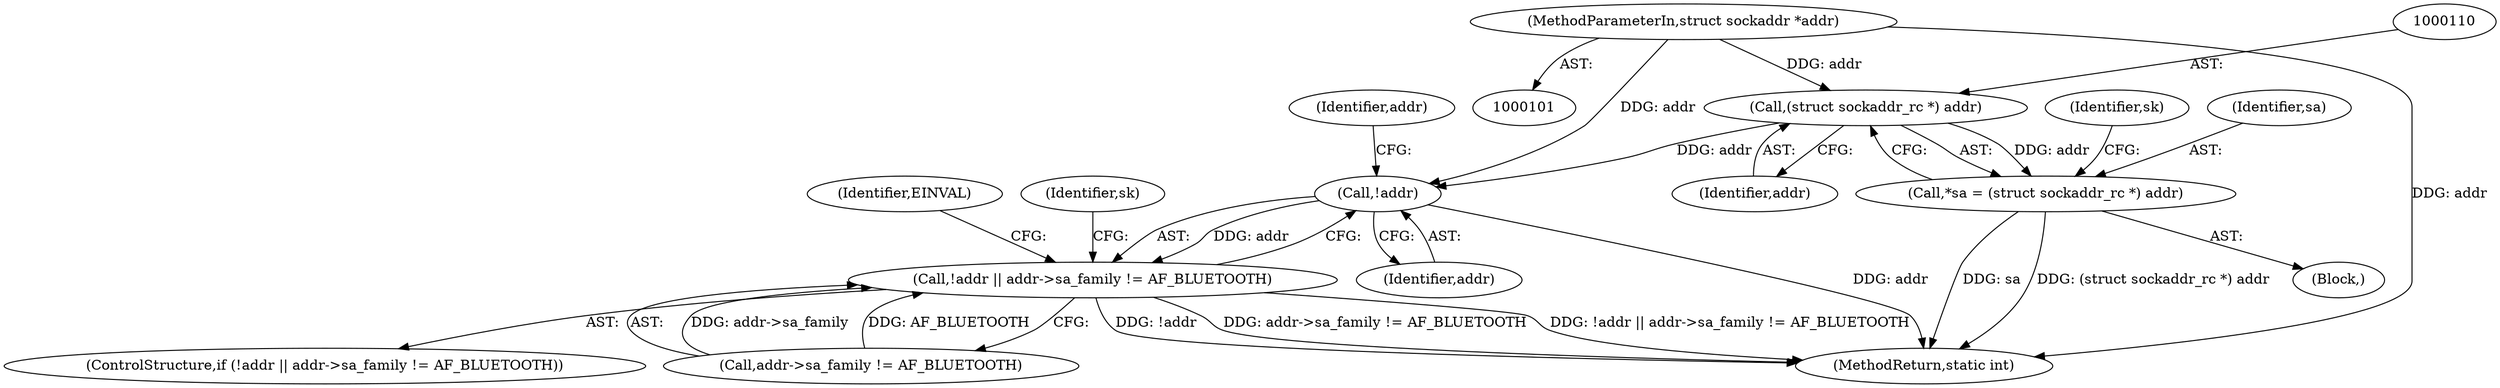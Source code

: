 digraph "0_linux_951b6a0717db97ce420547222647bcc40bf1eacd@pointer" {
"1000109" [label="(Call,(struct sockaddr_rc *) addr)"];
"1000103" [label="(MethodParameterIn,struct sockaddr *addr)"];
"1000107" [label="(Call,*sa = (struct sockaddr_rc *) addr)"];
"1000137" [label="(Call,!addr)"];
"1000136" [label="(Call,!addr || addr->sa_family != AF_BLUETOOTH)"];
"1000109" [label="(Call,(struct sockaddr_rc *) addr)"];
"1000225" [label="(MethodReturn,static int)"];
"1000107" [label="(Call,*sa = (struct sockaddr_rc *) addr)"];
"1000114" [label="(Identifier,sk)"];
"1000103" [label="(MethodParameterIn,struct sockaddr *addr)"];
"1000137" [label="(Call,!addr)"];
"1000135" [label="(ControlStructure,if (!addr || addr->sa_family != AF_BLUETOOTH))"];
"1000146" [label="(Identifier,EINVAL)"];
"1000111" [label="(Identifier,addr)"];
"1000105" [label="(Block,)"];
"1000139" [label="(Call,addr->sa_family != AF_BLUETOOTH)"];
"1000141" [label="(Identifier,addr)"];
"1000138" [label="(Identifier,addr)"];
"1000108" [label="(Identifier,sa)"];
"1000148" [label="(Identifier,sk)"];
"1000136" [label="(Call,!addr || addr->sa_family != AF_BLUETOOTH)"];
"1000109" -> "1000107"  [label="AST: "];
"1000109" -> "1000111"  [label="CFG: "];
"1000110" -> "1000109"  [label="AST: "];
"1000111" -> "1000109"  [label="AST: "];
"1000107" -> "1000109"  [label="CFG: "];
"1000109" -> "1000107"  [label="DDG: addr"];
"1000103" -> "1000109"  [label="DDG: addr"];
"1000109" -> "1000137"  [label="DDG: addr"];
"1000103" -> "1000101"  [label="AST: "];
"1000103" -> "1000225"  [label="DDG: addr"];
"1000103" -> "1000137"  [label="DDG: addr"];
"1000107" -> "1000105"  [label="AST: "];
"1000108" -> "1000107"  [label="AST: "];
"1000114" -> "1000107"  [label="CFG: "];
"1000107" -> "1000225"  [label="DDG: sa"];
"1000107" -> "1000225"  [label="DDG: (struct sockaddr_rc *) addr"];
"1000137" -> "1000136"  [label="AST: "];
"1000137" -> "1000138"  [label="CFG: "];
"1000138" -> "1000137"  [label="AST: "];
"1000141" -> "1000137"  [label="CFG: "];
"1000136" -> "1000137"  [label="CFG: "];
"1000137" -> "1000225"  [label="DDG: addr"];
"1000137" -> "1000136"  [label="DDG: addr"];
"1000136" -> "1000135"  [label="AST: "];
"1000136" -> "1000139"  [label="CFG: "];
"1000139" -> "1000136"  [label="AST: "];
"1000146" -> "1000136"  [label="CFG: "];
"1000148" -> "1000136"  [label="CFG: "];
"1000136" -> "1000225"  [label="DDG: addr->sa_family != AF_BLUETOOTH"];
"1000136" -> "1000225"  [label="DDG: !addr || addr->sa_family != AF_BLUETOOTH"];
"1000136" -> "1000225"  [label="DDG: !addr"];
"1000139" -> "1000136"  [label="DDG: addr->sa_family"];
"1000139" -> "1000136"  [label="DDG: AF_BLUETOOTH"];
}
